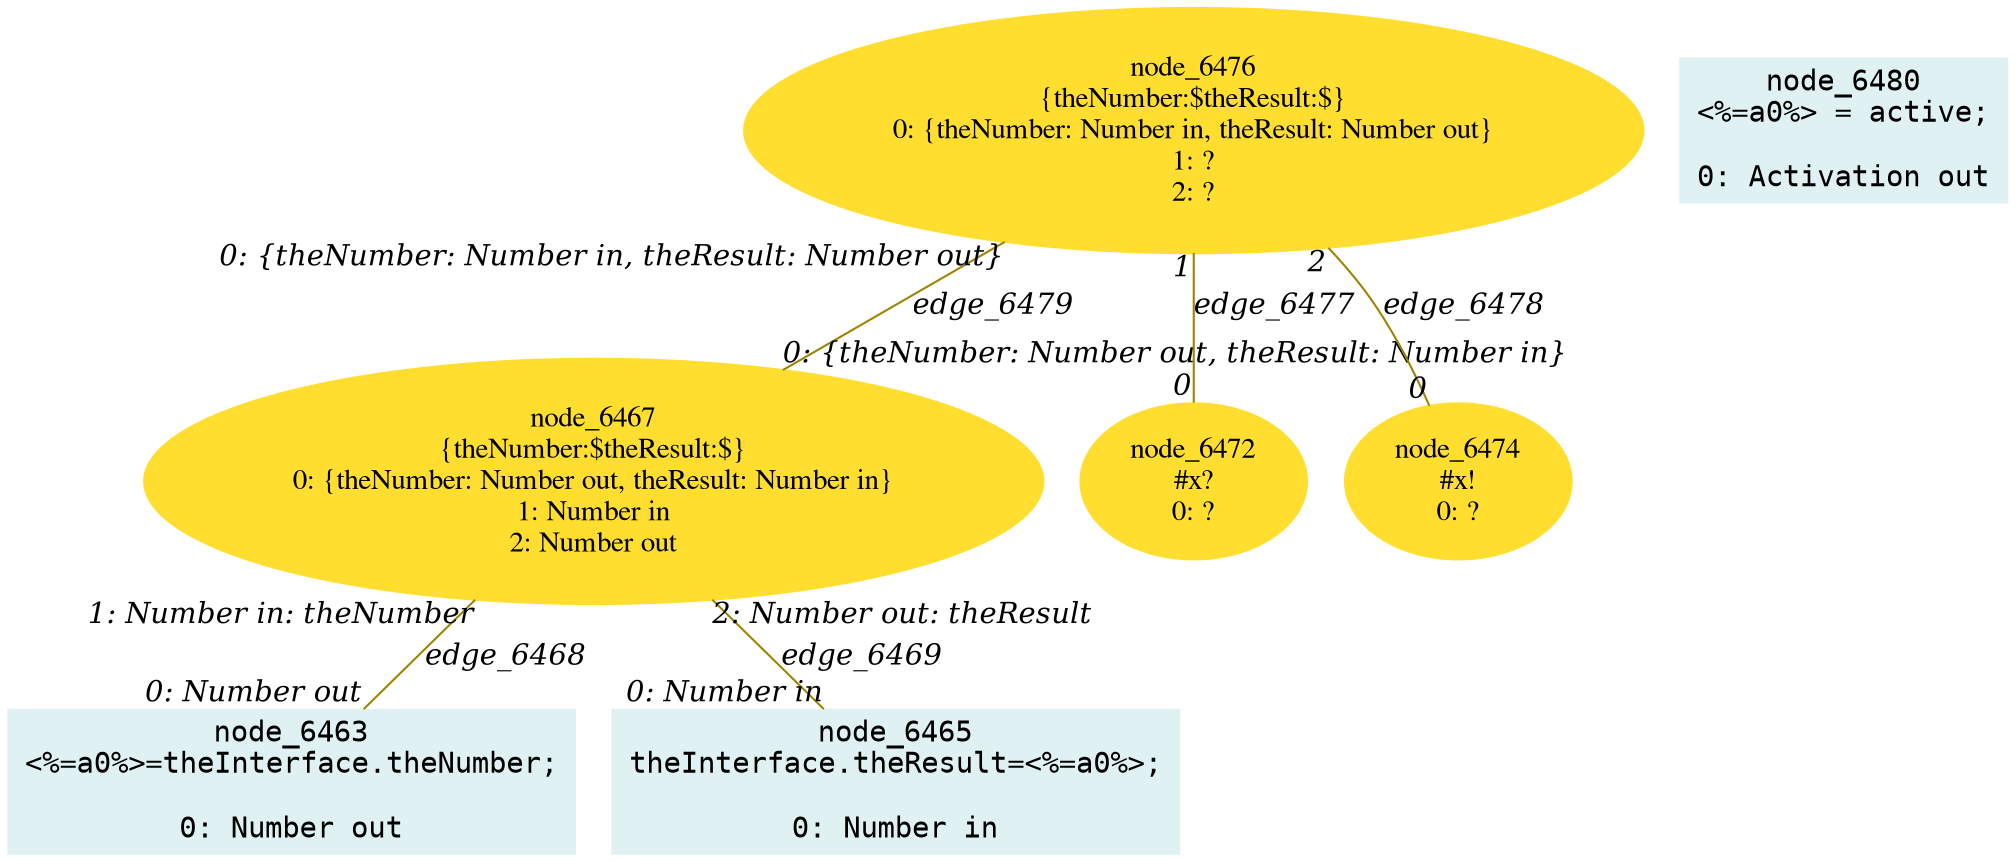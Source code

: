 digraph g{node_6463 [shape="box", style="filled", color="#dff1f2", fontname="Courier", label="node_6463
<%=a0%>=theInterface.theNumber;

0: Number out" ]
node_6465 [shape="box", style="filled", color="#dff1f2", fontname="Courier", label="node_6465
theInterface.theResult=<%=a0%>;

0: Number in" ]
node_6467 [shape="ellipse", style="filled", color="#ffde2f", fontname="Times", label="node_6467
{theNumber:$theResult:$}
0: {theNumber: Number out, theResult: Number in}
1: Number in
2: Number out" ]
node_6472 [shape="ellipse", style="filled", color="#ffde2f", fontname="Times", label="node_6472
#x?
0: ?" ]
node_6474 [shape="ellipse", style="filled", color="#ffde2f", fontname="Times", label="node_6474
#x!
0: ?" ]
node_6476 [shape="ellipse", style="filled", color="#ffde2f", fontname="Times", label="node_6476
{theNumber:$theResult:$}
0: {theNumber: Number in, theResult: Number out}
1: ?
2: ?" ]
node_6480 [shape="box", style="filled", color="#dff1f2", fontname="Courier", label="node_6480
<%=a0%> = active;

0: Activation out" ]
node_6467 -> node_6463 [dir=none, arrowHead=none, fontname="Times-Italic", arrowsize=1, color="#9d8400", label="edge_6468",  headlabel="0: Number out", taillabel="1: Number in: theNumber" ]
node_6467 -> node_6465 [dir=none, arrowHead=none, fontname="Times-Italic", arrowsize=1, color="#9d8400", label="edge_6469",  headlabel="0: Number in", taillabel="2: Number out: theResult" ]
node_6476 -> node_6472 [dir=none, arrowHead=none, fontname="Times-Italic", arrowsize=1, color="#9d8400", label="edge_6477",  headlabel="0", taillabel="1" ]
node_6476 -> node_6474 [dir=none, arrowHead=none, fontname="Times-Italic", arrowsize=1, color="#9d8400", label="edge_6478",  headlabel="0", taillabel="2" ]
node_6476 -> node_6467 [dir=none, arrowHead=none, fontname="Times-Italic", arrowsize=1, color="#9d8400", label="edge_6479",  headlabel="0: {theNumber: Number out, theResult: Number in}", taillabel="0: {theNumber: Number in, theResult: Number out}" ]
}